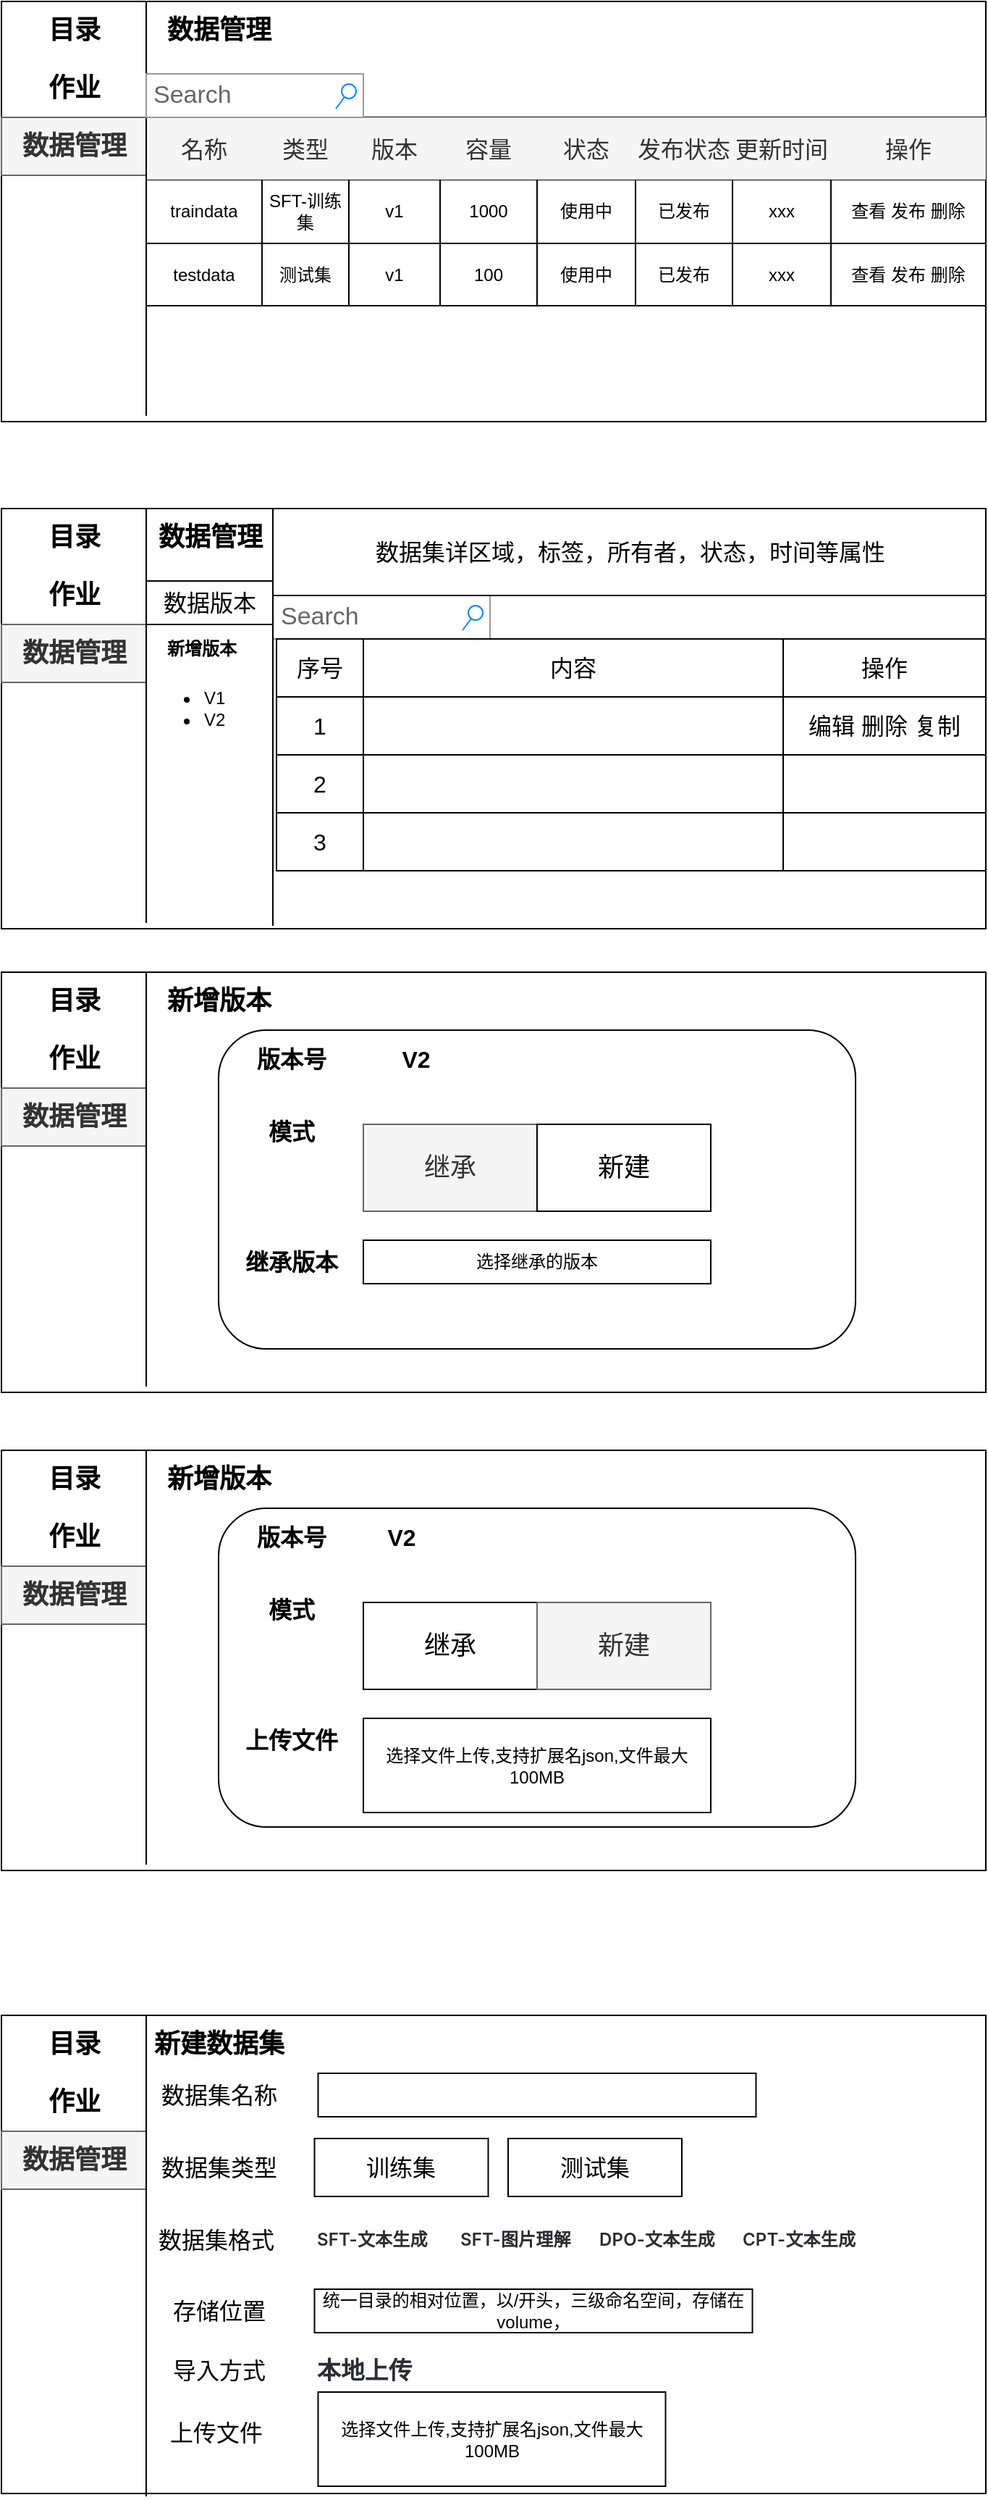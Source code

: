 <mxfile version="27.0.3">
  <diagram name="第 1 页" id="DJ5Nq0a7YHzup-p4Gy-w">
    <mxGraphModel dx="1418" dy="760" grid="1" gridSize="10" guides="1" tooltips="1" connect="1" arrows="1" fold="1" page="1" pageScale="1" pageWidth="827" pageHeight="1169" math="0" shadow="0">
      <root>
        <mxCell id="0" />
        <mxCell id="1" parent="0" />
        <mxCell id="BzA5FCxmW6zp7bEwmdEX-1" value="" style="rounded=0;whiteSpace=wrap;html=1;" vertex="1" parent="1">
          <mxGeometry x="80" y="130" width="680" height="290" as="geometry" />
        </mxCell>
        <mxCell id="BzA5FCxmW6zp7bEwmdEX-7" value="目录" style="text;strokeColor=none;fillColor=none;html=1;fontSize=18;fontStyle=1;verticalAlign=middle;align=center;" vertex="1" parent="1">
          <mxGeometry x="80" y="130" width="100" height="40" as="geometry" />
        </mxCell>
        <mxCell id="BzA5FCxmW6zp7bEwmdEX-8" value="数据管理" style="text;strokeColor=#666666;fillColor=#f5f5f5;html=1;fontSize=18;fontStyle=1;verticalAlign=middle;align=center;fontColor=#333333;" vertex="1" parent="1">
          <mxGeometry x="80" y="210" width="100" height="40" as="geometry" />
        </mxCell>
        <mxCell id="BzA5FCxmW6zp7bEwmdEX-9" value="作业" style="text;strokeColor=none;fillColor=none;html=1;fontSize=18;fontStyle=1;verticalAlign=middle;align=center;" vertex="1" parent="1">
          <mxGeometry x="80" y="170" width="100" height="40" as="geometry" />
        </mxCell>
        <mxCell id="BzA5FCxmW6zp7bEwmdEX-13" value="" style="shape=table;startSize=0;container=1;collapsible=0;childLayout=tableLayout;fontSize=12;" vertex="1" parent="1">
          <mxGeometry x="180" y="210" width="580" height="130" as="geometry" />
        </mxCell>
        <mxCell id="BzA5FCxmW6zp7bEwmdEX-14" value="" style="shape=tableRow;horizontal=0;startSize=0;swimlaneHead=0;swimlaneBody=0;strokeColor=inherit;top=0;left=0;bottom=0;right=0;collapsible=0;dropTarget=0;fillColor=none;points=[[0,0.5],[1,0.5]];portConstraint=eastwest;fontSize=16;" vertex="1" parent="BzA5FCxmW6zp7bEwmdEX-13">
          <mxGeometry width="580" height="43" as="geometry" />
        </mxCell>
        <mxCell id="BzA5FCxmW6zp7bEwmdEX-15" value="名称" style="shape=partialRectangle;html=1;whiteSpace=wrap;connectable=0;strokeColor=#666666;overflow=hidden;fillColor=#f5f5f5;top=0;left=0;bottom=0;right=0;pointerEvents=1;fontSize=16;fontColor=#333333;" vertex="1" parent="BzA5FCxmW6zp7bEwmdEX-14">
          <mxGeometry width="80" height="43" as="geometry">
            <mxRectangle width="80" height="43" as="alternateBounds" />
          </mxGeometry>
        </mxCell>
        <mxCell id="BzA5FCxmW6zp7bEwmdEX-16" value="类型" style="shape=partialRectangle;html=1;whiteSpace=wrap;connectable=0;strokeColor=#666666;overflow=hidden;fillColor=#f5f5f5;top=0;left=0;bottom=0;right=0;pointerEvents=1;fontSize=16;fontColor=#333333;" vertex="1" parent="BzA5FCxmW6zp7bEwmdEX-14">
          <mxGeometry x="80" width="60" height="43" as="geometry">
            <mxRectangle width="60" height="43" as="alternateBounds" />
          </mxGeometry>
        </mxCell>
        <mxCell id="BzA5FCxmW6zp7bEwmdEX-17" value="版本" style="shape=partialRectangle;html=1;whiteSpace=wrap;connectable=0;strokeColor=#666666;overflow=hidden;fillColor=#f5f5f5;top=0;left=0;bottom=0;right=0;pointerEvents=1;fontSize=16;fontColor=#333333;" vertex="1" parent="BzA5FCxmW6zp7bEwmdEX-14">
          <mxGeometry x="140" width="63" height="43" as="geometry">
            <mxRectangle width="63" height="43" as="alternateBounds" />
          </mxGeometry>
        </mxCell>
        <mxCell id="BzA5FCxmW6zp7bEwmdEX-40" value="容量" style="shape=partialRectangle;html=1;whiteSpace=wrap;connectable=0;strokeColor=#666666;overflow=hidden;fillColor=#f5f5f5;top=0;left=0;bottom=0;right=0;pointerEvents=1;fontSize=16;fontColor=#333333;" vertex="1" parent="BzA5FCxmW6zp7bEwmdEX-14">
          <mxGeometry x="203" width="67" height="43" as="geometry">
            <mxRectangle width="67" height="43" as="alternateBounds" />
          </mxGeometry>
        </mxCell>
        <mxCell id="BzA5FCxmW6zp7bEwmdEX-37" value="状态" style="shape=partialRectangle;html=1;whiteSpace=wrap;connectable=0;overflow=hidden;top=0;left=0;bottom=0;right=0;pointerEvents=1;fontSize=16;fillColor=#f5f5f5;fontColor=#333333;strokeColor=#666666;" vertex="1" parent="BzA5FCxmW6zp7bEwmdEX-14">
          <mxGeometry x="270" width="68" height="43" as="geometry">
            <mxRectangle width="68" height="43" as="alternateBounds" />
          </mxGeometry>
        </mxCell>
        <mxCell id="BzA5FCxmW6zp7bEwmdEX-34" value="发布状态" style="shape=partialRectangle;html=1;whiteSpace=wrap;connectable=0;strokeColor=#666666;overflow=hidden;fillColor=#f5f5f5;top=0;left=0;bottom=0;right=0;pointerEvents=1;fontSize=16;fontColor=#333333;" vertex="1" parent="BzA5FCxmW6zp7bEwmdEX-14">
          <mxGeometry x="338" width="67" height="43" as="geometry">
            <mxRectangle width="67" height="43" as="alternateBounds" />
          </mxGeometry>
        </mxCell>
        <mxCell id="BzA5FCxmW6zp7bEwmdEX-31" value="更新时间" style="shape=partialRectangle;html=1;whiteSpace=wrap;connectable=0;strokeColor=#666666;overflow=hidden;fillColor=#f5f5f5;top=0;left=0;bottom=0;right=0;pointerEvents=1;fontSize=16;fontColor=#333333;" vertex="1" parent="BzA5FCxmW6zp7bEwmdEX-14">
          <mxGeometry x="405" width="68" height="43" as="geometry">
            <mxRectangle width="68" height="43" as="alternateBounds" />
          </mxGeometry>
        </mxCell>
        <mxCell id="BzA5FCxmW6zp7bEwmdEX-28" value="操作" style="shape=partialRectangle;html=1;whiteSpace=wrap;connectable=0;strokeColor=#666666;overflow=hidden;fillColor=#f5f5f5;top=0;left=0;bottom=0;right=0;pointerEvents=1;fontSize=16;fontColor=#333333;" vertex="1" parent="BzA5FCxmW6zp7bEwmdEX-14">
          <mxGeometry x="473" width="107" height="43" as="geometry">
            <mxRectangle width="107" height="43" as="alternateBounds" />
          </mxGeometry>
        </mxCell>
        <mxCell id="BzA5FCxmW6zp7bEwmdEX-18" value="" style="shape=tableRow;horizontal=0;startSize=0;swimlaneHead=0;swimlaneBody=0;strokeColor=inherit;top=0;left=0;bottom=0;right=0;collapsible=0;dropTarget=0;fillColor=none;points=[[0,0.5],[1,0.5]];portConstraint=eastwest;fontSize=16;" vertex="1" parent="BzA5FCxmW6zp7bEwmdEX-13">
          <mxGeometry y="43" width="580" height="44" as="geometry" />
        </mxCell>
        <mxCell id="BzA5FCxmW6zp7bEwmdEX-19" value="traindata" style="shape=partialRectangle;html=1;whiteSpace=wrap;connectable=0;strokeColor=inherit;overflow=hidden;fillColor=none;top=0;left=0;bottom=0;right=0;pointerEvents=1;fontSize=12;" vertex="1" parent="BzA5FCxmW6zp7bEwmdEX-18">
          <mxGeometry width="80" height="44" as="geometry">
            <mxRectangle width="80" height="44" as="alternateBounds" />
          </mxGeometry>
        </mxCell>
        <mxCell id="BzA5FCxmW6zp7bEwmdEX-20" value="SFT-训练集" style="shape=partialRectangle;html=1;whiteSpace=wrap;connectable=0;strokeColor=inherit;overflow=hidden;fillColor=none;top=0;left=0;bottom=0;right=0;pointerEvents=1;fontSize=12;" vertex="1" parent="BzA5FCxmW6zp7bEwmdEX-18">
          <mxGeometry x="80" width="60" height="44" as="geometry">
            <mxRectangle width="60" height="44" as="alternateBounds" />
          </mxGeometry>
        </mxCell>
        <mxCell id="BzA5FCxmW6zp7bEwmdEX-21" value="v1" style="shape=partialRectangle;html=1;whiteSpace=wrap;connectable=0;strokeColor=inherit;overflow=hidden;fillColor=none;top=0;left=0;bottom=0;right=0;pointerEvents=1;fontSize=12;" vertex="1" parent="BzA5FCxmW6zp7bEwmdEX-18">
          <mxGeometry x="140" width="63" height="44" as="geometry">
            <mxRectangle width="63" height="44" as="alternateBounds" />
          </mxGeometry>
        </mxCell>
        <mxCell id="BzA5FCxmW6zp7bEwmdEX-41" value="1000" style="shape=partialRectangle;html=1;whiteSpace=wrap;connectable=0;strokeColor=inherit;overflow=hidden;fillColor=none;top=0;left=0;bottom=0;right=0;pointerEvents=1;fontSize=12;" vertex="1" parent="BzA5FCxmW6zp7bEwmdEX-18">
          <mxGeometry x="203" width="67" height="44" as="geometry">
            <mxRectangle width="67" height="44" as="alternateBounds" />
          </mxGeometry>
        </mxCell>
        <mxCell id="BzA5FCxmW6zp7bEwmdEX-38" value="使用中" style="shape=partialRectangle;html=1;whiteSpace=wrap;connectable=0;strokeColor=inherit;overflow=hidden;fillColor=none;top=0;left=0;bottom=0;right=0;pointerEvents=1;fontSize=12;" vertex="1" parent="BzA5FCxmW6zp7bEwmdEX-18">
          <mxGeometry x="270" width="68" height="44" as="geometry">
            <mxRectangle width="68" height="44" as="alternateBounds" />
          </mxGeometry>
        </mxCell>
        <mxCell id="BzA5FCxmW6zp7bEwmdEX-35" value="已发布" style="shape=partialRectangle;html=1;whiteSpace=wrap;connectable=0;strokeColor=inherit;overflow=hidden;fillColor=none;top=0;left=0;bottom=0;right=0;pointerEvents=1;fontSize=12;" vertex="1" parent="BzA5FCxmW6zp7bEwmdEX-18">
          <mxGeometry x="338" width="67" height="44" as="geometry">
            <mxRectangle width="67" height="44" as="alternateBounds" />
          </mxGeometry>
        </mxCell>
        <mxCell id="BzA5FCxmW6zp7bEwmdEX-32" value="xxx" style="shape=partialRectangle;html=1;whiteSpace=wrap;connectable=0;strokeColor=inherit;overflow=hidden;fillColor=none;top=0;left=0;bottom=0;right=0;pointerEvents=1;fontSize=12;" vertex="1" parent="BzA5FCxmW6zp7bEwmdEX-18">
          <mxGeometry x="405" width="68" height="44" as="geometry">
            <mxRectangle width="68" height="44" as="alternateBounds" />
          </mxGeometry>
        </mxCell>
        <mxCell id="BzA5FCxmW6zp7bEwmdEX-29" value="查看 发布 删除" style="shape=partialRectangle;html=1;whiteSpace=wrap;connectable=0;strokeColor=inherit;overflow=hidden;fillColor=none;top=0;left=0;bottom=0;right=0;pointerEvents=1;fontSize=12;" vertex="1" parent="BzA5FCxmW6zp7bEwmdEX-18">
          <mxGeometry x="473" width="107" height="44" as="geometry">
            <mxRectangle width="107" height="44" as="alternateBounds" />
          </mxGeometry>
        </mxCell>
        <mxCell id="BzA5FCxmW6zp7bEwmdEX-22" value="" style="shape=tableRow;horizontal=0;startSize=0;swimlaneHead=0;swimlaneBody=0;strokeColor=inherit;top=0;left=0;bottom=0;right=0;collapsible=0;dropTarget=0;fillColor=none;points=[[0,0.5],[1,0.5]];portConstraint=eastwest;fontSize=16;" vertex="1" parent="BzA5FCxmW6zp7bEwmdEX-13">
          <mxGeometry y="87" width="580" height="43" as="geometry" />
        </mxCell>
        <mxCell id="BzA5FCxmW6zp7bEwmdEX-23" value="testdata" style="shape=partialRectangle;html=1;whiteSpace=wrap;connectable=0;strokeColor=inherit;overflow=hidden;fillColor=none;top=0;left=0;bottom=0;right=0;pointerEvents=1;fontSize=12;" vertex="1" parent="BzA5FCxmW6zp7bEwmdEX-22">
          <mxGeometry width="80" height="43" as="geometry">
            <mxRectangle width="80" height="43" as="alternateBounds" />
          </mxGeometry>
        </mxCell>
        <mxCell id="BzA5FCxmW6zp7bEwmdEX-24" value="测试集" style="shape=partialRectangle;html=1;whiteSpace=wrap;connectable=0;strokeColor=inherit;overflow=hidden;fillColor=none;top=0;left=0;bottom=0;right=0;pointerEvents=1;fontSize=12;" vertex="1" parent="BzA5FCxmW6zp7bEwmdEX-22">
          <mxGeometry x="80" width="60" height="43" as="geometry">
            <mxRectangle width="60" height="43" as="alternateBounds" />
          </mxGeometry>
        </mxCell>
        <mxCell id="BzA5FCxmW6zp7bEwmdEX-25" value="v1" style="shape=partialRectangle;html=1;whiteSpace=wrap;connectable=0;strokeColor=inherit;overflow=hidden;fillColor=none;top=0;left=0;bottom=0;right=0;pointerEvents=1;fontSize=12;" vertex="1" parent="BzA5FCxmW6zp7bEwmdEX-22">
          <mxGeometry x="140" width="63" height="43" as="geometry">
            <mxRectangle width="63" height="43" as="alternateBounds" />
          </mxGeometry>
        </mxCell>
        <mxCell id="BzA5FCxmW6zp7bEwmdEX-42" value="100" style="shape=partialRectangle;html=1;whiteSpace=wrap;connectable=0;strokeColor=inherit;overflow=hidden;fillColor=none;top=0;left=0;bottom=0;right=0;pointerEvents=1;fontSize=12;" vertex="1" parent="BzA5FCxmW6zp7bEwmdEX-22">
          <mxGeometry x="203" width="67" height="43" as="geometry">
            <mxRectangle width="67" height="43" as="alternateBounds" />
          </mxGeometry>
        </mxCell>
        <mxCell id="BzA5FCxmW6zp7bEwmdEX-39" value="使用中" style="shape=partialRectangle;html=1;whiteSpace=wrap;connectable=0;strokeColor=inherit;overflow=hidden;fillColor=none;top=0;left=0;bottom=0;right=0;pointerEvents=1;fontSize=12;" vertex="1" parent="BzA5FCxmW6zp7bEwmdEX-22">
          <mxGeometry x="270" width="68" height="43" as="geometry">
            <mxRectangle width="68" height="43" as="alternateBounds" />
          </mxGeometry>
        </mxCell>
        <mxCell id="BzA5FCxmW6zp7bEwmdEX-36" value="已发布" style="shape=partialRectangle;html=1;whiteSpace=wrap;connectable=0;strokeColor=inherit;overflow=hidden;fillColor=none;top=0;left=0;bottom=0;right=0;pointerEvents=1;fontSize=12;" vertex="1" parent="BzA5FCxmW6zp7bEwmdEX-22">
          <mxGeometry x="338" width="67" height="43" as="geometry">
            <mxRectangle width="67" height="43" as="alternateBounds" />
          </mxGeometry>
        </mxCell>
        <mxCell id="BzA5FCxmW6zp7bEwmdEX-33" value="xxx" style="shape=partialRectangle;html=1;whiteSpace=wrap;connectable=0;strokeColor=inherit;overflow=hidden;fillColor=none;top=0;left=0;bottom=0;right=0;pointerEvents=1;fontSize=12;" vertex="1" parent="BzA5FCxmW6zp7bEwmdEX-22">
          <mxGeometry x="405" width="68" height="43" as="geometry">
            <mxRectangle width="68" height="43" as="alternateBounds" />
          </mxGeometry>
        </mxCell>
        <mxCell id="BzA5FCxmW6zp7bEwmdEX-30" value="查看 发布 删除" style="shape=partialRectangle;html=1;whiteSpace=wrap;connectable=0;strokeColor=inherit;overflow=hidden;fillColor=none;top=0;left=0;bottom=0;right=0;pointerEvents=1;fontSize=12;" vertex="1" parent="BzA5FCxmW6zp7bEwmdEX-22">
          <mxGeometry x="473" width="107" height="43" as="geometry">
            <mxRectangle width="107" height="43" as="alternateBounds" />
          </mxGeometry>
        </mxCell>
        <mxCell id="BzA5FCxmW6zp7bEwmdEX-26" value="" style="endArrow=none;html=1;rounded=0;entryX=1;entryY=0;entryDx=0;entryDy=0;" edge="1" parent="1" target="BzA5FCxmW6zp7bEwmdEX-7">
          <mxGeometry width="50" height="50" relative="1" as="geometry">
            <mxPoint x="180" y="416" as="sourcePoint" />
            <mxPoint x="180" y="140" as="targetPoint" />
          </mxGeometry>
        </mxCell>
        <mxCell id="BzA5FCxmW6zp7bEwmdEX-27" value="数据管理" style="text;strokeColor=none;fillColor=none;html=1;fontSize=18;fontStyle=1;verticalAlign=middle;align=center;" vertex="1" parent="1">
          <mxGeometry x="180" y="130" width="100" height="40" as="geometry" />
        </mxCell>
        <mxCell id="BzA5FCxmW6zp7bEwmdEX-43" value="Search" style="strokeWidth=1;shadow=0;dashed=0;align=center;html=1;shape=mxgraph.mockup.forms.searchBox;strokeColor=#999999;mainText=;strokeColor2=#008cff;fontColor=#666666;fontSize=17;align=left;spacingLeft=3;whiteSpace=wrap;" vertex="1" parent="1">
          <mxGeometry x="180" y="180" width="150" height="30" as="geometry" />
        </mxCell>
        <mxCell id="BzA5FCxmW6zp7bEwmdEX-44" value="" style="rounded=0;whiteSpace=wrap;html=1;" vertex="1" parent="1">
          <mxGeometry x="80" y="480" width="680" height="290" as="geometry" />
        </mxCell>
        <mxCell id="BzA5FCxmW6zp7bEwmdEX-45" value="目录" style="text;strokeColor=none;fillColor=none;html=1;fontSize=18;fontStyle=1;verticalAlign=middle;align=center;" vertex="1" parent="1">
          <mxGeometry x="80" y="480" width="100" height="40" as="geometry" />
        </mxCell>
        <mxCell id="BzA5FCxmW6zp7bEwmdEX-46" value="数据管理" style="text;strokeColor=#666666;fillColor=#f5f5f5;html=1;fontSize=18;fontStyle=1;verticalAlign=middle;align=center;fontColor=#333333;" vertex="1" parent="1">
          <mxGeometry x="80" y="560" width="100" height="40" as="geometry" />
        </mxCell>
        <mxCell id="BzA5FCxmW6zp7bEwmdEX-47" value="作业" style="text;strokeColor=none;fillColor=none;html=1;fontSize=18;fontStyle=1;verticalAlign=middle;align=center;" vertex="1" parent="1">
          <mxGeometry x="80" y="520" width="100" height="40" as="geometry" />
        </mxCell>
        <mxCell id="BzA5FCxmW6zp7bEwmdEX-76" value="" style="endArrow=none;html=1;rounded=0;entryX=1;entryY=0;entryDx=0;entryDy=0;" edge="1" parent="1" target="BzA5FCxmW6zp7bEwmdEX-45">
          <mxGeometry width="50" height="50" relative="1" as="geometry">
            <mxPoint x="180" y="766" as="sourcePoint" />
            <mxPoint x="180" y="490" as="targetPoint" />
          </mxGeometry>
        </mxCell>
        <mxCell id="BzA5FCxmW6zp7bEwmdEX-77" value="数据管理" style="text;strokeColor=none;fillColor=none;html=1;fontSize=18;fontStyle=1;verticalAlign=middle;align=center;" vertex="1" parent="1">
          <mxGeometry x="173.75" y="480" width="100" height="40" as="geometry" />
        </mxCell>
        <mxCell id="BzA5FCxmW6zp7bEwmdEX-78" value="Search" style="strokeWidth=1;shadow=0;dashed=0;align=center;html=1;shape=mxgraph.mockup.forms.searchBox;strokeColor=#999999;mainText=;strokeColor2=#008cff;fontColor=#666666;fontSize=17;align=left;spacingLeft=3;whiteSpace=wrap;" vertex="1" parent="1">
          <mxGeometry x="267.5" y="540" width="150" height="30" as="geometry" />
        </mxCell>
        <mxCell id="BzA5FCxmW6zp7bEwmdEX-79" value="" style="endArrow=none;html=1;rounded=0;entryX=1;entryY=0;entryDx=0;entryDy=0;" edge="1" parent="1">
          <mxGeometry width="50" height="50" relative="1" as="geometry">
            <mxPoint x="267.5" y="768" as="sourcePoint" />
            <mxPoint x="267.5" y="482" as="targetPoint" />
          </mxGeometry>
        </mxCell>
        <mxCell id="BzA5FCxmW6zp7bEwmdEX-80" value="数据版本" style="rounded=0;whiteSpace=wrap;html=1;fontSize=16;" vertex="1" parent="1">
          <mxGeometry x="180" y="530" width="87.5" height="30" as="geometry" />
        </mxCell>
        <mxCell id="BzA5FCxmW6zp7bEwmdEX-81" value="&lt;ul&gt;&lt;li&gt;V1&lt;/li&gt;&lt;li&gt;V2&lt;/li&gt;&lt;/ul&gt;" style="text;strokeColor=none;fillColor=none;html=1;whiteSpace=wrap;verticalAlign=middle;overflow=hidden;" vertex="1" parent="1">
          <mxGeometry x="177.5" y="585" width="90" height="65" as="geometry" />
        </mxCell>
        <mxCell id="BzA5FCxmW6zp7bEwmdEX-82" value="数据集详区域，标签，所有者，状态，时间等属性" style="rounded=0;whiteSpace=wrap;html=1;fontSize=16;" vertex="1" parent="1">
          <mxGeometry x="267.5" y="480" width="492.5" height="60" as="geometry" />
        </mxCell>
        <mxCell id="BzA5FCxmW6zp7bEwmdEX-83" value="" style="shape=table;startSize=0;container=1;collapsible=0;childLayout=tableLayout;fontSize=16;" vertex="1" parent="1">
          <mxGeometry x="270" y="570" width="490" height="160" as="geometry" />
        </mxCell>
        <mxCell id="BzA5FCxmW6zp7bEwmdEX-84" value="" style="shape=tableRow;horizontal=0;startSize=0;swimlaneHead=0;swimlaneBody=0;strokeColor=inherit;top=0;left=0;bottom=0;right=0;collapsible=0;dropTarget=0;fillColor=none;points=[[0,0.5],[1,0.5]];portConstraint=eastwest;fontSize=16;" vertex="1" parent="BzA5FCxmW6zp7bEwmdEX-83">
          <mxGeometry width="490" height="40" as="geometry" />
        </mxCell>
        <mxCell id="BzA5FCxmW6zp7bEwmdEX-85" value="序号" style="shape=partialRectangle;html=1;whiteSpace=wrap;connectable=0;strokeColor=inherit;overflow=hidden;fillColor=none;top=0;left=0;bottom=0;right=0;pointerEvents=1;fontSize=16;" vertex="1" parent="BzA5FCxmW6zp7bEwmdEX-84">
          <mxGeometry width="60" height="40" as="geometry">
            <mxRectangle width="60" height="40" as="alternateBounds" />
          </mxGeometry>
        </mxCell>
        <mxCell id="BzA5FCxmW6zp7bEwmdEX-86" value="内容" style="shape=partialRectangle;html=1;whiteSpace=wrap;connectable=0;strokeColor=inherit;overflow=hidden;fillColor=none;top=0;left=0;bottom=0;right=0;pointerEvents=1;fontSize=16;" vertex="1" parent="BzA5FCxmW6zp7bEwmdEX-84">
          <mxGeometry x="60" width="290" height="40" as="geometry">
            <mxRectangle width="290" height="40" as="alternateBounds" />
          </mxGeometry>
        </mxCell>
        <mxCell id="BzA5FCxmW6zp7bEwmdEX-96" value="操作" style="shape=partialRectangle;html=1;whiteSpace=wrap;connectable=0;strokeColor=inherit;overflow=hidden;fillColor=none;top=0;left=0;bottom=0;right=0;pointerEvents=1;fontSize=16;" vertex="1" parent="BzA5FCxmW6zp7bEwmdEX-84">
          <mxGeometry x="350" width="140" height="40" as="geometry">
            <mxRectangle width="140" height="40" as="alternateBounds" />
          </mxGeometry>
        </mxCell>
        <mxCell id="BzA5FCxmW6zp7bEwmdEX-88" value="" style="shape=tableRow;horizontal=0;startSize=0;swimlaneHead=0;swimlaneBody=0;strokeColor=inherit;top=0;left=0;bottom=0;right=0;collapsible=0;dropTarget=0;fillColor=none;points=[[0,0.5],[1,0.5]];portConstraint=eastwest;fontSize=16;" vertex="1" parent="BzA5FCxmW6zp7bEwmdEX-83">
          <mxGeometry y="40" width="490" height="40" as="geometry" />
        </mxCell>
        <mxCell id="BzA5FCxmW6zp7bEwmdEX-89" value="1" style="shape=partialRectangle;html=1;whiteSpace=wrap;connectable=0;strokeColor=inherit;overflow=hidden;fillColor=none;top=0;left=0;bottom=0;right=0;pointerEvents=1;fontSize=16;" vertex="1" parent="BzA5FCxmW6zp7bEwmdEX-88">
          <mxGeometry width="60" height="40" as="geometry">
            <mxRectangle width="60" height="40" as="alternateBounds" />
          </mxGeometry>
        </mxCell>
        <mxCell id="BzA5FCxmW6zp7bEwmdEX-90" value="" style="shape=partialRectangle;html=1;whiteSpace=wrap;connectable=0;strokeColor=inherit;overflow=hidden;fillColor=none;top=0;left=0;bottom=0;right=0;pointerEvents=1;fontSize=16;" vertex="1" parent="BzA5FCxmW6zp7bEwmdEX-88">
          <mxGeometry x="60" width="290" height="40" as="geometry">
            <mxRectangle width="290" height="40" as="alternateBounds" />
          </mxGeometry>
        </mxCell>
        <mxCell id="BzA5FCxmW6zp7bEwmdEX-97" value="编辑 删除 复制" style="shape=partialRectangle;html=1;whiteSpace=wrap;connectable=0;strokeColor=inherit;overflow=hidden;fillColor=none;top=0;left=0;bottom=0;right=0;pointerEvents=1;fontSize=16;" vertex="1" parent="BzA5FCxmW6zp7bEwmdEX-88">
          <mxGeometry x="350" width="140" height="40" as="geometry">
            <mxRectangle width="140" height="40" as="alternateBounds" />
          </mxGeometry>
        </mxCell>
        <mxCell id="BzA5FCxmW6zp7bEwmdEX-92" value="" style="shape=tableRow;horizontal=0;startSize=0;swimlaneHead=0;swimlaneBody=0;strokeColor=inherit;top=0;left=0;bottom=0;right=0;collapsible=0;dropTarget=0;fillColor=none;points=[[0,0.5],[1,0.5]];portConstraint=eastwest;fontSize=16;" vertex="1" parent="BzA5FCxmW6zp7bEwmdEX-83">
          <mxGeometry y="80" width="490" height="40" as="geometry" />
        </mxCell>
        <mxCell id="BzA5FCxmW6zp7bEwmdEX-93" value="2" style="shape=partialRectangle;html=1;whiteSpace=wrap;connectable=0;strokeColor=inherit;overflow=hidden;fillColor=none;top=0;left=0;bottom=0;right=0;pointerEvents=1;fontSize=16;" vertex="1" parent="BzA5FCxmW6zp7bEwmdEX-92">
          <mxGeometry width="60" height="40" as="geometry">
            <mxRectangle width="60" height="40" as="alternateBounds" />
          </mxGeometry>
        </mxCell>
        <mxCell id="BzA5FCxmW6zp7bEwmdEX-94" value="" style="shape=partialRectangle;html=1;whiteSpace=wrap;connectable=0;strokeColor=inherit;overflow=hidden;fillColor=none;top=0;left=0;bottom=0;right=0;pointerEvents=1;fontSize=16;" vertex="1" parent="BzA5FCxmW6zp7bEwmdEX-92">
          <mxGeometry x="60" width="290" height="40" as="geometry">
            <mxRectangle width="290" height="40" as="alternateBounds" />
          </mxGeometry>
        </mxCell>
        <mxCell id="BzA5FCxmW6zp7bEwmdEX-98" style="shape=partialRectangle;html=1;whiteSpace=wrap;connectable=0;strokeColor=inherit;overflow=hidden;fillColor=none;top=0;left=0;bottom=0;right=0;pointerEvents=1;fontSize=16;" vertex="1" parent="BzA5FCxmW6zp7bEwmdEX-92">
          <mxGeometry x="350" width="140" height="40" as="geometry">
            <mxRectangle width="140" height="40" as="alternateBounds" />
          </mxGeometry>
        </mxCell>
        <mxCell id="BzA5FCxmW6zp7bEwmdEX-99" style="shape=tableRow;horizontal=0;startSize=0;swimlaneHead=0;swimlaneBody=0;strokeColor=inherit;top=0;left=0;bottom=0;right=0;collapsible=0;dropTarget=0;fillColor=none;points=[[0,0.5],[1,0.5]];portConstraint=eastwest;fontSize=16;" vertex="1" parent="BzA5FCxmW6zp7bEwmdEX-83">
          <mxGeometry y="120" width="490" height="40" as="geometry" />
        </mxCell>
        <mxCell id="BzA5FCxmW6zp7bEwmdEX-100" value="3" style="shape=partialRectangle;html=1;whiteSpace=wrap;connectable=0;strokeColor=inherit;overflow=hidden;fillColor=none;top=0;left=0;bottom=0;right=0;pointerEvents=1;fontSize=16;" vertex="1" parent="BzA5FCxmW6zp7bEwmdEX-99">
          <mxGeometry width="60" height="40" as="geometry">
            <mxRectangle width="60" height="40" as="alternateBounds" />
          </mxGeometry>
        </mxCell>
        <mxCell id="BzA5FCxmW6zp7bEwmdEX-101" style="shape=partialRectangle;html=1;whiteSpace=wrap;connectable=0;strokeColor=inherit;overflow=hidden;fillColor=none;top=0;left=0;bottom=0;right=0;pointerEvents=1;fontSize=16;" vertex="1" parent="BzA5FCxmW6zp7bEwmdEX-99">
          <mxGeometry x="60" width="290" height="40" as="geometry">
            <mxRectangle width="290" height="40" as="alternateBounds" />
          </mxGeometry>
        </mxCell>
        <mxCell id="BzA5FCxmW6zp7bEwmdEX-102" style="shape=partialRectangle;html=1;whiteSpace=wrap;connectable=0;strokeColor=inherit;overflow=hidden;fillColor=none;top=0;left=0;bottom=0;right=0;pointerEvents=1;fontSize=16;" vertex="1" parent="BzA5FCxmW6zp7bEwmdEX-99">
          <mxGeometry x="350" width="140" height="40" as="geometry">
            <mxRectangle width="140" height="40" as="alternateBounds" />
          </mxGeometry>
        </mxCell>
        <mxCell id="BzA5FCxmW6zp7bEwmdEX-104" value="&lt;font style=&quot;font-size: 12px;&quot;&gt;新增版本&lt;/font&gt;" style="text;strokeColor=none;fillColor=none;html=1;fontSize=24;fontStyle=1;verticalAlign=middle;align=center;" vertex="1" parent="1">
          <mxGeometry x="180" y="560" width="76" height="25" as="geometry" />
        </mxCell>
        <mxCell id="BzA5FCxmW6zp7bEwmdEX-105" value="" style="rounded=0;whiteSpace=wrap;html=1;" vertex="1" parent="1">
          <mxGeometry x="80" y="800" width="680" height="290" as="geometry" />
        </mxCell>
        <mxCell id="BzA5FCxmW6zp7bEwmdEX-106" value="目录" style="text;strokeColor=none;fillColor=none;html=1;fontSize=18;fontStyle=1;verticalAlign=middle;align=center;" vertex="1" parent="1">
          <mxGeometry x="80" y="800" width="100" height="40" as="geometry" />
        </mxCell>
        <mxCell id="BzA5FCxmW6zp7bEwmdEX-107" value="数据管理" style="text;strokeColor=#666666;fillColor=#f5f5f5;html=1;fontSize=18;fontStyle=1;verticalAlign=middle;align=center;fontColor=#333333;" vertex="1" parent="1">
          <mxGeometry x="80" y="880" width="100" height="40" as="geometry" />
        </mxCell>
        <mxCell id="BzA5FCxmW6zp7bEwmdEX-108" value="作业" style="text;strokeColor=none;fillColor=none;html=1;fontSize=18;fontStyle=1;verticalAlign=middle;align=center;" vertex="1" parent="1">
          <mxGeometry x="80" y="840" width="100" height="40" as="geometry" />
        </mxCell>
        <mxCell id="BzA5FCxmW6zp7bEwmdEX-109" value="" style="endArrow=none;html=1;rounded=0;entryX=1;entryY=0;entryDx=0;entryDy=0;" edge="1" parent="1" target="BzA5FCxmW6zp7bEwmdEX-106">
          <mxGeometry width="50" height="50" relative="1" as="geometry">
            <mxPoint x="180" y="1086" as="sourcePoint" />
            <mxPoint x="180" y="810" as="targetPoint" />
          </mxGeometry>
        </mxCell>
        <mxCell id="BzA5FCxmW6zp7bEwmdEX-135" value="" style="rounded=1;whiteSpace=wrap;html=1;" vertex="1" parent="1">
          <mxGeometry x="230" y="840" width="440" height="220" as="geometry" />
        </mxCell>
        <mxCell id="BzA5FCxmW6zp7bEwmdEX-136" value="新增版本" style="text;strokeColor=none;fillColor=none;html=1;fontSize=18;fontStyle=1;verticalAlign=middle;align=center;" vertex="1" parent="1">
          <mxGeometry x="180" y="800" width="100" height="40" as="geometry" />
        </mxCell>
        <mxCell id="BzA5FCxmW6zp7bEwmdEX-138" value="版本号" style="text;strokeColor=none;fillColor=none;html=1;fontSize=16;fontStyle=1;verticalAlign=middle;align=center;" vertex="1" parent="1">
          <mxGeometry x="230" y="840" width="100" height="40" as="geometry" />
        </mxCell>
        <mxCell id="BzA5FCxmW6zp7bEwmdEX-139" value="模式" style="text;strokeColor=none;fillColor=none;html=1;fontSize=16;fontStyle=1;verticalAlign=middle;align=center;" vertex="1" parent="1">
          <mxGeometry x="230" y="890" width="100" height="40" as="geometry" />
        </mxCell>
        <mxCell id="BzA5FCxmW6zp7bEwmdEX-140" value="继承" style="rounded=0;whiteSpace=wrap;html=1;fontSize=18;fillColor=#f5f5f5;fontColor=#333333;strokeColor=#666666;" vertex="1" parent="1">
          <mxGeometry x="330" y="905" width="120" height="60" as="geometry" />
        </mxCell>
        <mxCell id="BzA5FCxmW6zp7bEwmdEX-141" value="新建" style="rounded=0;whiteSpace=wrap;html=1;fontSize=18;" vertex="1" parent="1">
          <mxGeometry x="450" y="905" width="120" height="60" as="geometry" />
        </mxCell>
        <mxCell id="BzA5FCxmW6zp7bEwmdEX-142" value="继承版本" style="text;strokeColor=none;fillColor=none;html=1;fontSize=16;fontStyle=1;verticalAlign=middle;align=center;" vertex="1" parent="1">
          <mxGeometry x="230" y="980" width="100" height="40" as="geometry" />
        </mxCell>
        <mxCell id="BzA5FCxmW6zp7bEwmdEX-143" value="选择继承的版本" style="rounded=0;whiteSpace=wrap;html=1;" vertex="1" parent="1">
          <mxGeometry x="330" y="985" width="240" height="30" as="geometry" />
        </mxCell>
        <mxCell id="BzA5FCxmW6zp7bEwmdEX-144" value="" style="rounded=0;whiteSpace=wrap;html=1;" vertex="1" parent="1">
          <mxGeometry x="80" y="1130" width="680" height="290" as="geometry" />
        </mxCell>
        <mxCell id="BzA5FCxmW6zp7bEwmdEX-145" value="目录" style="text;strokeColor=none;fillColor=none;html=1;fontSize=18;fontStyle=1;verticalAlign=middle;align=center;" vertex="1" parent="1">
          <mxGeometry x="80" y="1130" width="100" height="40" as="geometry" />
        </mxCell>
        <mxCell id="BzA5FCxmW6zp7bEwmdEX-146" value="数据管理" style="text;strokeColor=#666666;fillColor=#f5f5f5;html=1;fontSize=18;fontStyle=1;verticalAlign=middle;align=center;fontColor=#333333;" vertex="1" parent="1">
          <mxGeometry x="80" y="1210" width="100" height="40" as="geometry" />
        </mxCell>
        <mxCell id="BzA5FCxmW6zp7bEwmdEX-147" value="作业" style="text;strokeColor=none;fillColor=none;html=1;fontSize=18;fontStyle=1;verticalAlign=middle;align=center;" vertex="1" parent="1">
          <mxGeometry x="80" y="1170" width="100" height="40" as="geometry" />
        </mxCell>
        <mxCell id="BzA5FCxmW6zp7bEwmdEX-148" value="" style="endArrow=none;html=1;rounded=0;entryX=1;entryY=0;entryDx=0;entryDy=0;" edge="1" parent="1" target="BzA5FCxmW6zp7bEwmdEX-145">
          <mxGeometry width="50" height="50" relative="1" as="geometry">
            <mxPoint x="180" y="1416" as="sourcePoint" />
            <mxPoint x="180" y="1140" as="targetPoint" />
          </mxGeometry>
        </mxCell>
        <mxCell id="BzA5FCxmW6zp7bEwmdEX-149" value="" style="rounded=1;whiteSpace=wrap;html=1;" vertex="1" parent="1">
          <mxGeometry x="230" y="1170" width="440" height="220" as="geometry" />
        </mxCell>
        <mxCell id="BzA5FCxmW6zp7bEwmdEX-150" value="新增版本" style="text;strokeColor=none;fillColor=none;html=1;fontSize=18;fontStyle=1;verticalAlign=middle;align=center;" vertex="1" parent="1">
          <mxGeometry x="180" y="1130" width="100" height="40" as="geometry" />
        </mxCell>
        <mxCell id="BzA5FCxmW6zp7bEwmdEX-151" value="版本号" style="text;strokeColor=none;fillColor=none;html=1;fontSize=16;fontStyle=1;verticalAlign=middle;align=center;" vertex="1" parent="1">
          <mxGeometry x="230" y="1170" width="100" height="40" as="geometry" />
        </mxCell>
        <mxCell id="BzA5FCxmW6zp7bEwmdEX-152" value="模式" style="text;strokeColor=none;fillColor=none;html=1;fontSize=16;fontStyle=1;verticalAlign=middle;align=center;" vertex="1" parent="1">
          <mxGeometry x="230" y="1220" width="100" height="40" as="geometry" />
        </mxCell>
        <mxCell id="BzA5FCxmW6zp7bEwmdEX-153" value="继承" style="rounded=0;whiteSpace=wrap;html=1;fontSize=18;" vertex="1" parent="1">
          <mxGeometry x="330" y="1235" width="120" height="60" as="geometry" />
        </mxCell>
        <mxCell id="BzA5FCxmW6zp7bEwmdEX-154" value="新建" style="rounded=0;whiteSpace=wrap;html=1;fontSize=18;fillColor=#f5f5f5;fontColor=#333333;strokeColor=#666666;" vertex="1" parent="1">
          <mxGeometry x="450" y="1235" width="120" height="60" as="geometry" />
        </mxCell>
        <mxCell id="BzA5FCxmW6zp7bEwmdEX-155" value="上传文件" style="text;strokeColor=none;fillColor=none;html=1;fontSize=16;fontStyle=1;verticalAlign=middle;align=center;" vertex="1" parent="1">
          <mxGeometry x="230" y="1310" width="100" height="40" as="geometry" />
        </mxCell>
        <mxCell id="BzA5FCxmW6zp7bEwmdEX-156" value="选择文件上传,支持扩展名json,文件最大100MB" style="rounded=0;whiteSpace=wrap;html=1;" vertex="1" parent="1">
          <mxGeometry x="330" y="1315" width="240" height="65" as="geometry" />
        </mxCell>
        <mxCell id="BzA5FCxmW6zp7bEwmdEX-158" value="V2" style="text;strokeColor=none;fillColor=none;html=1;fontSize=16;fontStyle=1;verticalAlign=middle;align=center;" vertex="1" parent="1">
          <mxGeometry x="330" y="840" width="72.5" height="40" as="geometry" />
        </mxCell>
        <mxCell id="BzA5FCxmW6zp7bEwmdEX-159" value="V2" style="text;strokeColor=none;fillColor=none;html=1;fontSize=16;fontStyle=1;verticalAlign=middle;align=center;" vertex="1" parent="1">
          <mxGeometry x="320" y="1170" width="72.5" height="40" as="geometry" />
        </mxCell>
        <mxCell id="BzA5FCxmW6zp7bEwmdEX-160" value="" style="rounded=0;whiteSpace=wrap;html=1;" vertex="1" parent="1">
          <mxGeometry x="80" y="1520" width="680" height="330" as="geometry" />
        </mxCell>
        <mxCell id="BzA5FCxmW6zp7bEwmdEX-161" value="目录" style="text;strokeColor=none;fillColor=none;html=1;fontSize=18;fontStyle=1;verticalAlign=middle;align=center;" vertex="1" parent="1">
          <mxGeometry x="80" y="1520" width="100" height="40" as="geometry" />
        </mxCell>
        <mxCell id="BzA5FCxmW6zp7bEwmdEX-162" value="数据管理" style="text;strokeColor=#666666;fillColor=#f5f5f5;html=1;fontSize=18;fontStyle=1;verticalAlign=middle;align=center;fontColor=#333333;" vertex="1" parent="1">
          <mxGeometry x="80" y="1600" width="100" height="40" as="geometry" />
        </mxCell>
        <mxCell id="BzA5FCxmW6zp7bEwmdEX-163" value="作业" style="text;strokeColor=none;fillColor=none;html=1;fontSize=18;fontStyle=1;verticalAlign=middle;align=center;" vertex="1" parent="1">
          <mxGeometry x="80" y="1560" width="100" height="40" as="geometry" />
        </mxCell>
        <mxCell id="BzA5FCxmW6zp7bEwmdEX-164" value="" style="endArrow=none;html=1;rounded=0;entryX=1;entryY=0;entryDx=0;entryDy=0;exitX=0.147;exitY=1.006;exitDx=0;exitDy=0;exitPerimeter=0;" edge="1" parent="1" target="BzA5FCxmW6zp7bEwmdEX-161" source="BzA5FCxmW6zp7bEwmdEX-160">
          <mxGeometry width="50" height="50" relative="1" as="geometry">
            <mxPoint x="180" y="1806" as="sourcePoint" />
            <mxPoint x="180" y="1530" as="targetPoint" />
          </mxGeometry>
        </mxCell>
        <mxCell id="BzA5FCxmW6zp7bEwmdEX-166" value="新建数据集" style="text;strokeColor=none;fillColor=none;html=1;fontSize=18;fontStyle=1;verticalAlign=middle;align=center;" vertex="1" parent="1">
          <mxGeometry x="180" y="1520" width="100" height="40" as="geometry" />
        </mxCell>
        <mxCell id="BzA5FCxmW6zp7bEwmdEX-175" value="数据集名称" style="text;strokeColor=none;fillColor=none;html=1;fontSize=16;fontStyle=0;verticalAlign=middle;align=center;" vertex="1" parent="1">
          <mxGeometry x="180" y="1560" width="100" height="30" as="geometry" />
        </mxCell>
        <mxCell id="BzA5FCxmW6zp7bEwmdEX-176" value="" style="rounded=0;whiteSpace=wrap;html=1;" vertex="1" parent="1">
          <mxGeometry x="298.75" y="1560" width="302.5" height="30" as="geometry" />
        </mxCell>
        <mxCell id="BzA5FCxmW6zp7bEwmdEX-177" value="数据集类型" style="text;strokeColor=none;fillColor=none;html=1;fontSize=16;fontStyle=0;verticalAlign=middle;align=center;" vertex="1" parent="1">
          <mxGeometry x="180" y="1610" width="100" height="30" as="geometry" />
        </mxCell>
        <mxCell id="BzA5FCxmW6zp7bEwmdEX-178" value="训练集" style="rounded=0;whiteSpace=wrap;html=1;fontSize=16;" vertex="1" parent="1">
          <mxGeometry x="296.25" y="1605" width="120" height="40" as="geometry" />
        </mxCell>
        <mxCell id="BzA5FCxmW6zp7bEwmdEX-179" value="测试集" style="rounded=0;whiteSpace=wrap;html=1;fontSize=16;" vertex="1" parent="1">
          <mxGeometry x="430" y="1605" width="120" height="40" as="geometry" />
        </mxCell>
        <mxCell id="BzA5FCxmW6zp7bEwmdEX-180" value="数据集格式" style="text;strokeColor=none;fillColor=none;html=1;fontSize=16;fontStyle=0;verticalAlign=middle;align=center;" vertex="1" parent="1">
          <mxGeometry x="177.5" y="1660" width="100" height="30" as="geometry" />
        </mxCell>
        <mxCell id="BzA5FCxmW6zp7bEwmdEX-184" value="&lt;h3 data-spm-anchor-id=&quot;5176.292.0.i15.26db1db81DBOO0&quot; style=&quot;box-sizing: border-box; font-weight: 600; line-height: 1.778; margin: 0.571em 0px; font-size: 1em; color: rgb(44, 44, 54); font-family: -apple-system, BlinkMacSystemFont, &amp;quot;Segoe UI&amp;quot;, &amp;quot;Noto Sans&amp;quot;, Helvetica, Arial, sans-serif, &amp;quot;Apple Color Emoji&amp;quot;, &amp;quot;Segoe UI Emoji&amp;quot;; font-style: normal; font-variant-ligatures: normal; font-variant-caps: normal; letter-spacing: 0.08px; orphans: 2; text-align: start; text-indent: 0px; text-transform: none; widows: 2; word-spacing: 0px; -webkit-text-stroke-width: 0px; white-space: normal; background-color: rgb(255, 255, 255); text-decoration-thickness: initial; text-decoration-style: initial; text-decoration-color: initial;&quot;&gt;CPT-文本生成&lt;/h3&gt;" style="text;whiteSpace=wrap;html=1;" vertex="1" parent="1">
          <mxGeometry x="590" y="1650" width="110" height="60" as="geometry" />
        </mxCell>
        <mxCell id="BzA5FCxmW6zp7bEwmdEX-185" value="&lt;h3 data-spm-anchor-id=&quot;5176.292.0.i17.26db1db81DBOO0&quot; style=&quot;box-sizing: border-box; font-weight: 600; line-height: 1.778; margin: 0.571em 0px; font-size: 1em; color: rgb(44, 44, 54); font-family: -apple-system, BlinkMacSystemFont, &amp;quot;Segoe UI&amp;quot;, &amp;quot;Noto Sans&amp;quot;, Helvetica, Arial, sans-serif, &amp;quot;Apple Color Emoji&amp;quot;, &amp;quot;Segoe UI Emoji&amp;quot;; font-style: normal; font-variant-ligatures: normal; font-variant-caps: normal; letter-spacing: 0.08px; orphans: 2; text-align: start; text-indent: 0px; text-transform: none; widows: 2; word-spacing: 0px; -webkit-text-stroke-width: 0px; white-space: normal; background-color: rgb(255, 255, 255); text-decoration-thickness: initial; text-decoration-style: initial; text-decoration-color: initial;&quot;&gt;DPO-文本生成&lt;/h3&gt;" style="text;whiteSpace=wrap;html=1;" vertex="1" parent="1">
          <mxGeometry x="491.25" y="1650" width="110" height="60" as="geometry" />
        </mxCell>
        <mxCell id="BzA5FCxmW6zp7bEwmdEX-186" value="&lt;h3 data-spm-anchor-id=&quot;5176.292.0.i19.26db1db81DBOO0&quot; style=&quot;box-sizing: border-box; font-weight: 600; line-height: 1.778; margin: 0.571em 0px; font-size: 1em; color: rgb(44, 44, 54); font-family: -apple-system, BlinkMacSystemFont, &amp;quot;Segoe UI&amp;quot;, &amp;quot;Noto Sans&amp;quot;, Helvetica, Arial, sans-serif, &amp;quot;Apple Color Emoji&amp;quot;, &amp;quot;Segoe UI Emoji&amp;quot;; font-style: normal; font-variant-ligatures: normal; font-variant-caps: normal; letter-spacing: 0.08px; orphans: 2; text-align: start; text-indent: 0px; text-transform: none; widows: 2; word-spacing: 0px; -webkit-text-stroke-width: 0px; white-space: normal; background-color: rgb(255, 255, 255); text-decoration-thickness: initial; text-decoration-style: initial; text-decoration-color: initial;&quot;&gt;SFT-图片理解&lt;/h3&gt;" style="text;whiteSpace=wrap;html=1;" vertex="1" parent="1">
          <mxGeometry x="395" y="1650" width="110" height="60" as="geometry" />
        </mxCell>
        <mxCell id="BzA5FCxmW6zp7bEwmdEX-187" value="&lt;h3 data-spm-anchor-id=&quot;5176.292.0.i21.26db1db81DBOO0&quot; style=&quot;box-sizing: border-box; font-weight: 600; line-height: 1.778; margin: 0.571em 0px; font-size: 1em; color: rgb(44, 44, 54); font-family: -apple-system, BlinkMacSystemFont, &amp;quot;Segoe UI&amp;quot;, &amp;quot;Noto Sans&amp;quot;, Helvetica, Arial, sans-serif, &amp;quot;Apple Color Emoji&amp;quot;, &amp;quot;Segoe UI Emoji&amp;quot;; font-style: normal; font-variant-ligatures: normal; font-variant-caps: normal; letter-spacing: 0.08px; orphans: 2; text-align: start; text-indent: 0px; text-transform: none; widows: 2; word-spacing: 0px; -webkit-text-stroke-width: 0px; white-space: normal; background-color: rgb(255, 255, 255); text-decoration-thickness: initial; text-decoration-style: initial; text-decoration-color: initial;&quot;&gt;SFT-文本生成&lt;/h3&gt;" style="text;whiteSpace=wrap;html=1;" vertex="1" parent="1">
          <mxGeometry x="296.25" y="1650" width="110" height="60" as="geometry" />
        </mxCell>
        <mxCell id="BzA5FCxmW6zp7bEwmdEX-188" value="存储位置" style="text;strokeColor=none;fillColor=none;html=1;fontSize=16;fontStyle=0;verticalAlign=middle;align=center;" vertex="1" parent="1">
          <mxGeometry x="180" y="1709" width="100" height="30" as="geometry" />
        </mxCell>
        <mxCell id="BzA5FCxmW6zp7bEwmdEX-189" value="统一目录的相对位置，以/开头，三级命名空间，存储在volume，" style="rounded=0;whiteSpace=wrap;html=1;" vertex="1" parent="1">
          <mxGeometry x="296.25" y="1709" width="302.5" height="30" as="geometry" />
        </mxCell>
        <mxCell id="BzA5FCxmW6zp7bEwmdEX-190" value="导入方式" style="text;strokeColor=none;fillColor=none;html=1;fontSize=16;fontStyle=0;verticalAlign=middle;align=center;" vertex="1" parent="1">
          <mxGeometry x="180" y="1750" width="100" height="30" as="geometry" />
        </mxCell>
        <mxCell id="BzA5FCxmW6zp7bEwmdEX-191" value="&lt;h3 data-spm-anchor-id=&quot;5176.292.0.i21.26db1db81DBOO0&quot; style=&quot;box-sizing: border-box; font-weight: 600; line-height: 1.778; margin: 0.571em 0px; color: rgb(44, 44, 54); font-family: -apple-system, BlinkMacSystemFont, &amp;quot;Segoe UI&amp;quot;, &amp;quot;Noto Sans&amp;quot;, Helvetica, Arial, sans-serif, &amp;quot;Apple Color Emoji&amp;quot;, &amp;quot;Segoe UI Emoji&amp;quot;; font-style: normal; font-variant-ligatures: normal; font-variant-caps: normal; letter-spacing: 0.08px; orphans: 2; text-align: start; text-indent: 0px; text-transform: none; widows: 2; word-spacing: 0px; -webkit-text-stroke-width: 0px; white-space: normal; background-color: rgb(255, 255, 255); text-decoration-thickness: initial; text-decoration-style: initial; text-decoration-color: initial;&quot;&gt;本地上传&lt;/h3&gt;" style="text;whiteSpace=wrap;html=1;fontSize=14;" vertex="1" parent="1">
          <mxGeometry x="296.25" y="1735" width="110" height="60" as="geometry" />
        </mxCell>
        <mxCell id="BzA5FCxmW6zp7bEwmdEX-192" value="上传文件" style="text;strokeColor=none;fillColor=none;html=1;fontSize=16;fontStyle=0;verticalAlign=middle;align=center;" vertex="1" parent="1">
          <mxGeometry x="177.5" y="1792.5" width="100" height="30" as="geometry" />
        </mxCell>
        <mxCell id="BzA5FCxmW6zp7bEwmdEX-193" value="选择文件上传,支持扩展名json,文件最大100MB" style="rounded=0;whiteSpace=wrap;html=1;" vertex="1" parent="1">
          <mxGeometry x="298.75" y="1780" width="240" height="65" as="geometry" />
        </mxCell>
      </root>
    </mxGraphModel>
  </diagram>
</mxfile>

